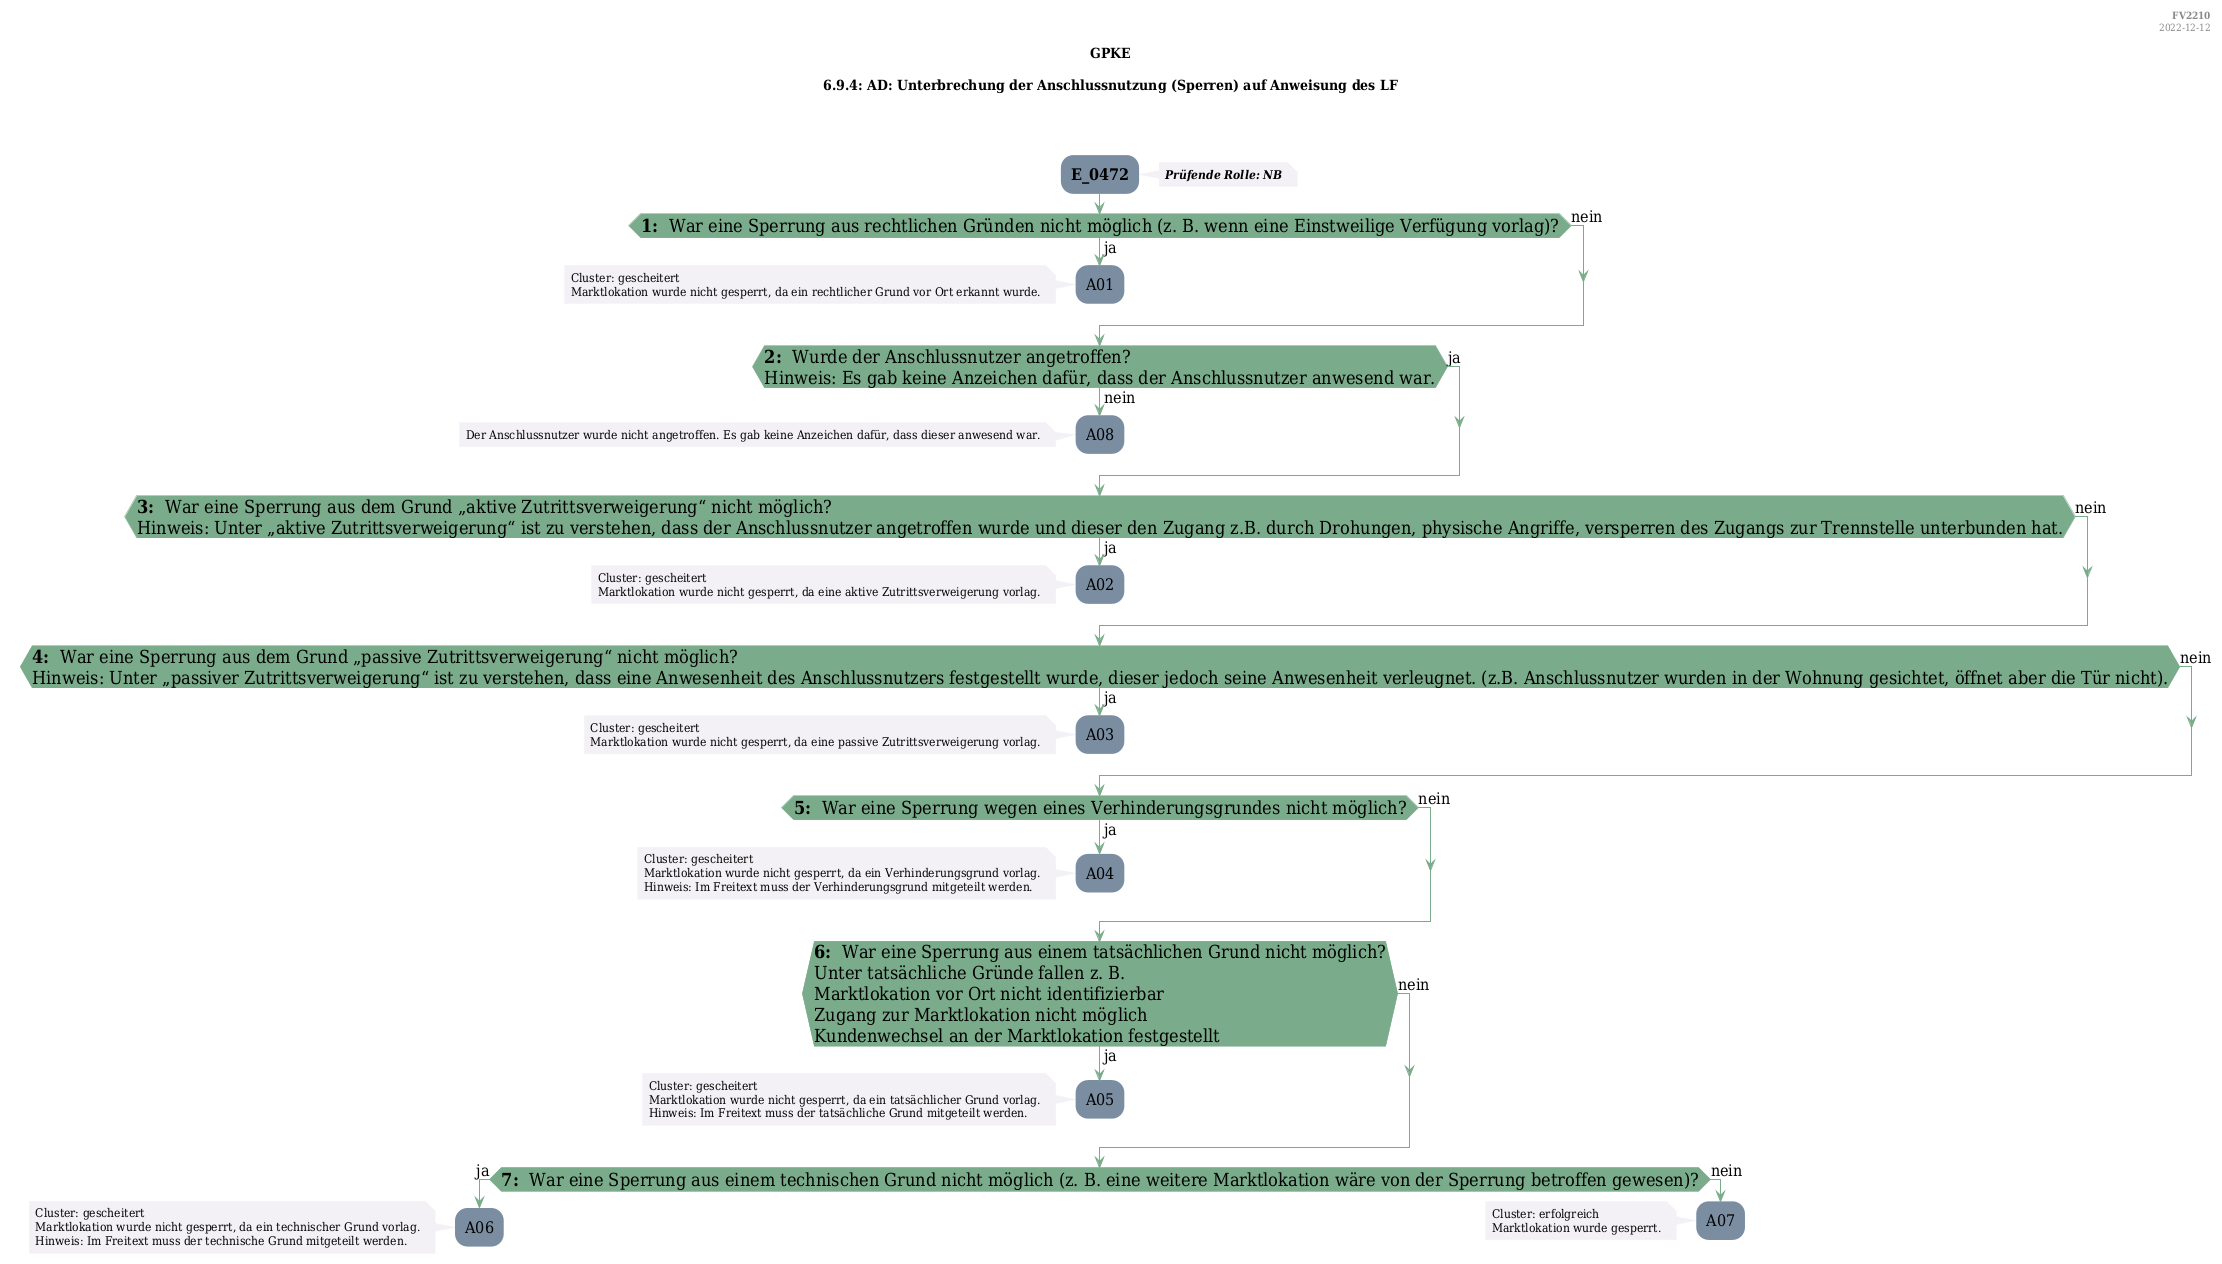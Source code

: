 @startuml
skinparam Shadowing false
skinparam NoteBorderColor #f3f1f6
skinparam NoteBackgroundColor #f3f1f6
skinparam NoteFontSize 12
skinparam ActivityBorderColor none
skinparam ActivityBackgroundColor #7a8da1
skinparam ActivityFontSize 16
skinparam ArrowColor #7aab8a
skinparam ArrowFontSize 16
skinparam ActivityDiamondBackgroundColor #7aab8a
skinparam ActivityDiamondBorderColor #7aab8a
skinparam ActivityDiamondFontSize 18
skinparam defaultFontName DejaVu Serif Condensed
skinparam ActivityEndColor #669580

header
<b>FV2210
2022-12-12
endheader

title
GPKE

6.9.4: AD: Unterbrechung der Anschlussnutzung (Sperren) auf Anweisung des LF



end title
:<b>E_0472</b>;
note right
<b><i>Prüfende Rolle: NB
end note

if (<b>1: </b> War eine Sperrung aus rechtlichen Gründen nicht möglich (z. B. wenn eine Einstweilige Verfügung vorlag&#41;?) then (ja)
    :A01;
    note left
        Cluster: gescheitert
        Marktlokation wurde nicht gesperrt, da ein rechtlicher Grund vor Ort erkannt wurde.
    endnote
    kill;
else (nein)
endif
if (<b>2: </b> Wurde der Anschlussnutzer angetroffen?
Hinweis: Es gab keine Anzeichen dafür, dass der Anschlussnutzer anwesend war.) then (ja)
else (nein)
    :A08;
    note left
        Der Anschlussnutzer wurde nicht angetroffen. Es gab keine Anzeichen dafür, dass dieser anwesend war.
    endnote
    kill;
endif
if (<b>3: </b> War eine Sperrung aus dem Grund „aktive Zutrittsverweigerung“ nicht möglich?
Hinweis: Unter „aktive Zutrittsverweigerung“ ist zu verstehen, dass der Anschlussnutzer angetroffen wurde und dieser den Zugang z.B. durch Drohungen, physische Angriffe, versperren des Zugangs zur Trennstelle unterbunden hat.) then (ja)
    :A02;
    note left
        Cluster: gescheitert
        Marktlokation wurde nicht gesperrt, da eine aktive Zutrittsverweigerung vorlag.
    endnote
    kill;
else (nein)
endif
if (<b>4: </b> War eine Sperrung aus dem Grund „passive Zutrittsverweigerung“ nicht möglich?
Hinweis: Unter „passiver Zutrittsverweigerung“ ist zu verstehen, dass eine Anwesenheit des Anschlussnutzers festgestellt wurde, dieser jedoch seine Anwesenheit verleugnet. (z.B. Anschlussnutzer wurden in der Wohnung gesichtet, öffnet aber die Tür nicht&#41;.) then (ja)
    :A03;
    note left
        Cluster: gescheitert
        Marktlokation wurde nicht gesperrt, da eine passive Zutrittsverweigerung vorlag.
    endnote
    kill;
else (nein)
endif
if (<b>5: </b> War eine Sperrung wegen eines Verhinderungsgrundes nicht möglich?) then (ja)
    :A04;
    note left
        Cluster: gescheitert
        Marktlokation wurde nicht gesperrt, da ein Verhinderungsgrund vorlag.
        Hinweis: Im Freitext muss der Verhinderungsgrund mitgeteilt werden.
    endnote
    kill;
else (nein)
endif
if (<b>6: </b> War eine Sperrung aus einem tatsächlichen Grund nicht möglich?
Unter tatsächliche Gründe fallen z. B.
Marktlokation vor Ort nicht identifizierbar
Zugang zur Marktlokation nicht möglich
Kundenwechsel an der Marktlokation festgestellt) then (ja)
    :A05;
    note left
        Cluster: gescheitert
        Marktlokation wurde nicht gesperrt, da ein tatsächlicher Grund vorlag.
        Hinweis: Im Freitext muss der tatsächliche Grund mitgeteilt werden.
    endnote
    kill;
else (nein)
endif
if (<b>7: </b> War eine Sperrung aus einem technischen Grund nicht möglich (z. B. eine weitere Marktlokation wäre von der Sperrung betroffen gewesen&#41;?) then (ja)
    :A06;
    note left
        Cluster: gescheitert
        Marktlokation wurde nicht gesperrt, da ein technischer Grund vorlag.
        Hinweis: Im Freitext muss der technische Grund mitgeteilt werden.
    endnote
    kill;
else (nein)
    :A07;
    note left
        Cluster: erfolgreich
        Marktlokation wurde gesperrt.
    endnote
    kill;
endif

@enduml
